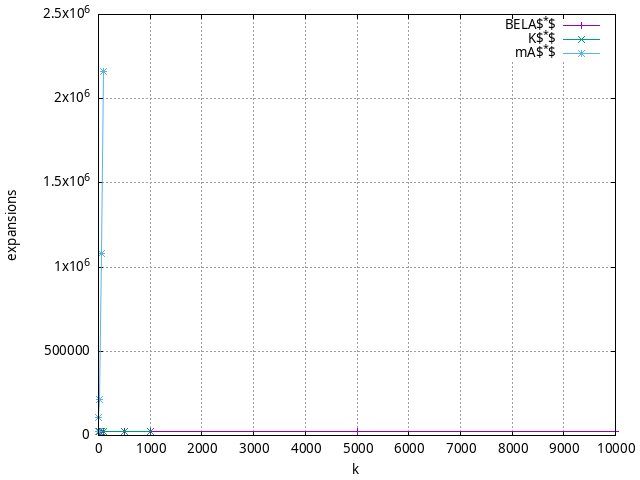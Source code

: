 #!/usr/bin/gnuplot
# -*- coding: utf-8 -*-
#
# results/maps/octile/25/random512-25.heuristic.octile.expansions.gnuplot
#
# Started on 04/02/2024 19:56:53
# Author: Carlos Linares López
set grid
set xlabel "k"
set ylabel "expansions"

set terminal png enhanced font "Ariel,10"
set output 'random512-25.heuristic.octile.expansions.png'

plot "-" title "BELA$^*$"      with linesp, "-" title "K$^*$"      with linesp, "-" title "mA$^*$"      with linesp

	1 21590.39
	5 21590.39
	10 21590.39
	50 21590.39
	100 21590.39
	500 21590.39
	1000 21590.39
	5000 21590.39
	10000 21590.39
end
	1 21655.18
	5 24040.75
	10 24405.47
	50 25126.8
	100 25391.46
	500 25556.53
	1000 25578.73
end
	1 21590.39
	5 107969.47
	10 216026.46
	50 1079752.14
	100 2158730.46
end
